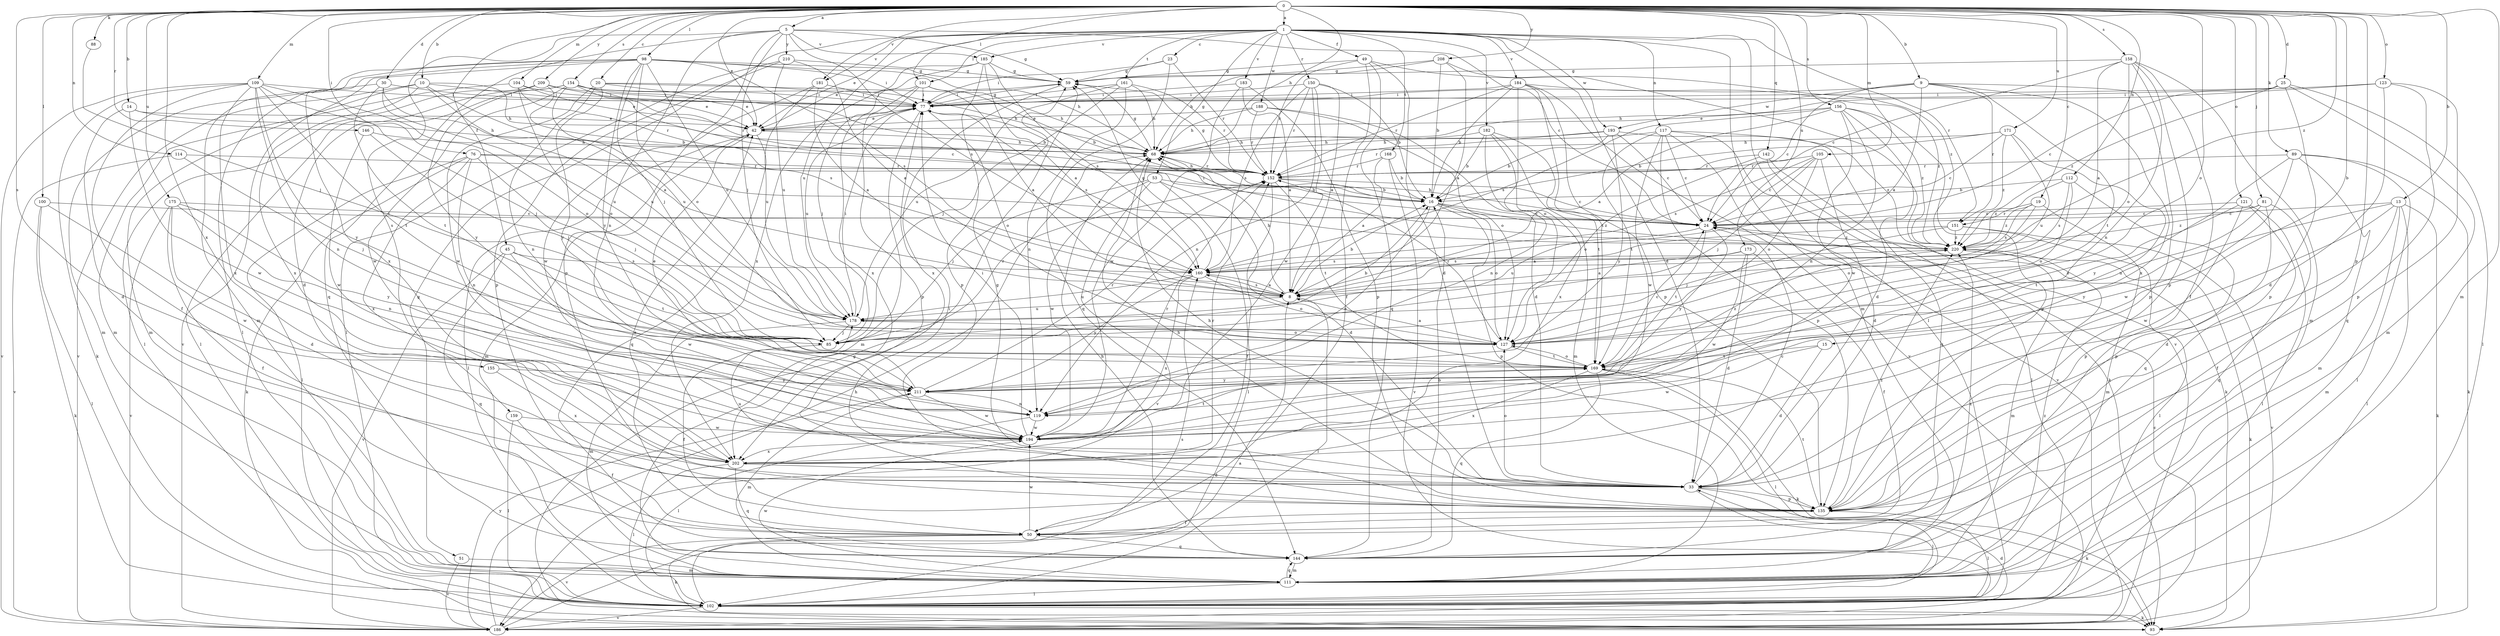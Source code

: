 strict digraph  {
0;
1;
5;
8;
9;
10;
13;
14;
15;
16;
19;
20;
23;
24;
25;
30;
33;
42;
45;
49;
50;
51;
53;
59;
68;
76;
77;
81;
85;
88;
89;
93;
98;
100;
101;
102;
104;
105;
109;
111;
112;
114;
117;
119;
121;
123;
127;
135;
142;
144;
146;
150;
151;
152;
154;
155;
156;
158;
159;
160;
161;
168;
169;
171;
173;
175;
178;
181;
182;
183;
184;
185;
186;
188;
193;
194;
202;
208;
209;
210;
211;
220;
0 -> 1  [label=a];
0 -> 5  [label=a];
0 -> 9  [label=b];
0 -> 10  [label=b];
0 -> 13  [label=b];
0 -> 14  [label=b];
0 -> 15  [label=b];
0 -> 19  [label=c];
0 -> 20  [label=c];
0 -> 25  [label=d];
0 -> 30  [label=d];
0 -> 42  [label=e];
0 -> 45  [label=f];
0 -> 68  [label=h];
0 -> 76  [label=i];
0 -> 81  [label=j];
0 -> 88  [label=k];
0 -> 89  [label=k];
0 -> 98  [label=l];
0 -> 100  [label=l];
0 -> 101  [label=l];
0 -> 104  [label=m];
0 -> 105  [label=m];
0 -> 109  [label=m];
0 -> 111  [label=m];
0 -> 112  [label=n];
0 -> 114  [label=n];
0 -> 121  [label=o];
0 -> 123  [label=o];
0 -> 127  [label=o];
0 -> 135  [label=p];
0 -> 142  [label=q];
0 -> 146  [label=r];
0 -> 154  [label=s];
0 -> 155  [label=s];
0 -> 156  [label=s];
0 -> 158  [label=s];
0 -> 171  [label=u];
0 -> 173  [label=u];
0 -> 175  [label=u];
0 -> 181  [label=v];
0 -> 202  [label=x];
0 -> 208  [label=y];
0 -> 209  [label=y];
0 -> 220  [label=z];
1 -> 23  [label=c];
1 -> 33  [label=d];
1 -> 42  [label=e];
1 -> 49  [label=f];
1 -> 51  [label=g];
1 -> 53  [label=g];
1 -> 101  [label=l];
1 -> 102  [label=l];
1 -> 111  [label=m];
1 -> 117  [label=n];
1 -> 150  [label=r];
1 -> 151  [label=r];
1 -> 161  [label=t];
1 -> 168  [label=t];
1 -> 178  [label=u];
1 -> 181  [label=v];
1 -> 182  [label=v];
1 -> 183  [label=v];
1 -> 184  [label=v];
1 -> 185  [label=v];
1 -> 188  [label=w];
1 -> 193  [label=w];
5 -> 24  [label=c];
5 -> 59  [label=g];
5 -> 85  [label=j];
5 -> 119  [label=n];
5 -> 135  [label=p];
5 -> 144  [label=q];
5 -> 159  [label=s];
5 -> 160  [label=s];
5 -> 185  [label=v];
5 -> 210  [label=y];
8 -> 16  [label=b];
8 -> 68  [label=h];
8 -> 102  [label=l];
8 -> 160  [label=s];
8 -> 178  [label=u];
9 -> 8  [label=a];
9 -> 24  [label=c];
9 -> 77  [label=i];
9 -> 135  [label=p];
9 -> 151  [label=r];
9 -> 169  [label=t];
9 -> 193  [label=w];
9 -> 202  [label=x];
10 -> 68  [label=h];
10 -> 77  [label=i];
10 -> 111  [label=m];
10 -> 160  [label=s];
10 -> 178  [label=u];
10 -> 186  [label=v];
10 -> 202  [label=x];
13 -> 24  [label=c];
13 -> 33  [label=d];
13 -> 93  [label=k];
13 -> 102  [label=l];
13 -> 111  [label=m];
13 -> 194  [label=w];
13 -> 211  [label=y];
14 -> 33  [label=d];
14 -> 42  [label=e];
14 -> 68  [label=h];
14 -> 194  [label=w];
15 -> 33  [label=d];
15 -> 169  [label=t];
15 -> 194  [label=w];
16 -> 24  [label=c];
16 -> 119  [label=n];
16 -> 127  [label=o];
16 -> 135  [label=p];
16 -> 220  [label=z];
19 -> 111  [label=m];
19 -> 127  [label=o];
19 -> 151  [label=r];
19 -> 160  [label=s];
19 -> 220  [label=z];
20 -> 16  [label=b];
20 -> 68  [label=h];
20 -> 77  [label=i];
20 -> 119  [label=n];
20 -> 194  [label=w];
20 -> 211  [label=y];
23 -> 59  [label=g];
23 -> 77  [label=i];
23 -> 144  [label=q];
23 -> 152  [label=r];
24 -> 68  [label=h];
24 -> 169  [label=t];
24 -> 178  [label=u];
24 -> 211  [label=y];
24 -> 220  [label=z];
25 -> 24  [label=c];
25 -> 77  [label=i];
25 -> 102  [label=l];
25 -> 111  [label=m];
25 -> 135  [label=p];
25 -> 220  [label=z];
30 -> 8  [label=a];
30 -> 77  [label=i];
30 -> 111  [label=m];
30 -> 169  [label=t];
30 -> 178  [label=u];
33 -> 24  [label=c];
33 -> 59  [label=g];
33 -> 68  [label=h];
33 -> 93  [label=k];
33 -> 102  [label=l];
33 -> 127  [label=o];
33 -> 135  [label=p];
33 -> 178  [label=u];
42 -> 68  [label=h];
42 -> 77  [label=i];
42 -> 102  [label=l];
42 -> 111  [label=m];
42 -> 144  [label=q];
45 -> 144  [label=q];
45 -> 160  [label=s];
45 -> 169  [label=t];
45 -> 186  [label=v];
45 -> 194  [label=w];
49 -> 33  [label=d];
49 -> 50  [label=f];
49 -> 59  [label=g];
49 -> 144  [label=q];
49 -> 152  [label=r];
49 -> 220  [label=z];
50 -> 42  [label=e];
50 -> 93  [label=k];
50 -> 144  [label=q];
50 -> 186  [label=v];
50 -> 194  [label=w];
51 -> 111  [label=m];
51 -> 186  [label=v];
53 -> 16  [label=b];
53 -> 33  [label=d];
53 -> 85  [label=j];
53 -> 102  [label=l];
53 -> 186  [label=v];
53 -> 194  [label=w];
59 -> 77  [label=i];
59 -> 202  [label=x];
68 -> 59  [label=g];
68 -> 152  [label=r];
76 -> 85  [label=j];
76 -> 93  [label=k];
76 -> 102  [label=l];
76 -> 119  [label=n];
76 -> 152  [label=r];
76 -> 202  [label=x];
76 -> 220  [label=z];
77 -> 42  [label=e];
77 -> 59  [label=g];
77 -> 111  [label=m];
77 -> 127  [label=o];
77 -> 160  [label=s];
77 -> 178  [label=u];
81 -> 24  [label=c];
81 -> 50  [label=f];
81 -> 135  [label=p];
81 -> 169  [label=t];
81 -> 220  [label=z];
85 -> 16  [label=b];
85 -> 50  [label=f];
85 -> 152  [label=r];
88 -> 85  [label=j];
89 -> 93  [label=k];
89 -> 102  [label=l];
89 -> 111  [label=m];
89 -> 152  [label=r];
89 -> 194  [label=w];
89 -> 211  [label=y];
93 -> 59  [label=g];
98 -> 59  [label=g];
98 -> 68  [label=h];
98 -> 77  [label=i];
98 -> 85  [label=j];
98 -> 102  [label=l];
98 -> 111  [label=m];
98 -> 127  [label=o];
98 -> 160  [label=s];
98 -> 178  [label=u];
98 -> 186  [label=v];
98 -> 202  [label=x];
98 -> 211  [label=y];
100 -> 24  [label=c];
100 -> 93  [label=k];
100 -> 102  [label=l];
100 -> 194  [label=w];
101 -> 8  [label=a];
101 -> 16  [label=b];
101 -> 77  [label=i];
101 -> 85  [label=j];
101 -> 135  [label=p];
101 -> 202  [label=x];
102 -> 93  [label=k];
102 -> 160  [label=s];
102 -> 186  [label=v];
104 -> 42  [label=e];
104 -> 77  [label=i];
104 -> 111  [label=m];
104 -> 127  [label=o];
104 -> 152  [label=r];
105 -> 24  [label=c];
105 -> 33  [label=d];
105 -> 85  [label=j];
105 -> 127  [label=o];
105 -> 152  [label=r];
105 -> 160  [label=s];
109 -> 50  [label=f];
109 -> 77  [label=i];
109 -> 85  [label=j];
109 -> 93  [label=k];
109 -> 119  [label=n];
109 -> 127  [label=o];
109 -> 169  [label=t];
109 -> 186  [label=v];
109 -> 202  [label=x];
109 -> 211  [label=y];
111 -> 102  [label=l];
111 -> 144  [label=q];
111 -> 194  [label=w];
111 -> 220  [label=z];
112 -> 16  [label=b];
112 -> 127  [label=o];
112 -> 144  [label=q];
112 -> 160  [label=s];
112 -> 220  [label=z];
114 -> 85  [label=j];
114 -> 152  [label=r];
114 -> 186  [label=v];
117 -> 24  [label=c];
117 -> 68  [label=h];
117 -> 93  [label=k];
117 -> 135  [label=p];
117 -> 169  [label=t];
117 -> 186  [label=v];
117 -> 194  [label=w];
117 -> 220  [label=z];
119 -> 102  [label=l];
119 -> 194  [label=w];
121 -> 24  [label=c];
121 -> 102  [label=l];
121 -> 127  [label=o];
121 -> 135  [label=p];
121 -> 144  [label=q];
123 -> 33  [label=d];
123 -> 68  [label=h];
123 -> 77  [label=i];
123 -> 135  [label=p];
123 -> 144  [label=q];
127 -> 8  [label=a];
127 -> 152  [label=r];
127 -> 169  [label=t];
135 -> 50  [label=f];
135 -> 68  [label=h];
135 -> 77  [label=i];
135 -> 102  [label=l];
135 -> 169  [label=t];
135 -> 220  [label=z];
142 -> 93  [label=k];
142 -> 102  [label=l];
142 -> 127  [label=o];
142 -> 152  [label=r];
144 -> 16  [label=b];
144 -> 68  [label=h];
144 -> 111  [label=m];
144 -> 220  [label=z];
146 -> 68  [label=h];
146 -> 85  [label=j];
146 -> 194  [label=w];
150 -> 8  [label=a];
150 -> 16  [label=b];
150 -> 77  [label=i];
150 -> 119  [label=n];
150 -> 152  [label=r];
150 -> 160  [label=s];
150 -> 194  [label=w];
151 -> 8  [label=a];
151 -> 85  [label=j];
151 -> 102  [label=l];
151 -> 186  [label=v];
151 -> 220  [label=z];
152 -> 16  [label=b];
152 -> 24  [label=c];
152 -> 50  [label=f];
152 -> 59  [label=g];
152 -> 68  [label=h];
152 -> 169  [label=t];
154 -> 24  [label=c];
154 -> 33  [label=d];
154 -> 42  [label=e];
154 -> 68  [label=h];
154 -> 77  [label=i];
154 -> 102  [label=l];
154 -> 152  [label=r];
154 -> 178  [label=u];
154 -> 194  [label=w];
155 -> 202  [label=x];
155 -> 211  [label=y];
156 -> 8  [label=a];
156 -> 33  [label=d];
156 -> 42  [label=e];
156 -> 119  [label=n];
156 -> 135  [label=p];
156 -> 160  [label=s];
156 -> 194  [label=w];
156 -> 220  [label=z];
158 -> 8  [label=a];
158 -> 24  [label=c];
158 -> 50  [label=f];
158 -> 59  [label=g];
158 -> 111  [label=m];
158 -> 119  [label=n];
158 -> 127  [label=o];
158 -> 135  [label=p];
159 -> 50  [label=f];
159 -> 102  [label=l];
159 -> 194  [label=w];
160 -> 8  [label=a];
160 -> 59  [label=g];
160 -> 127  [label=o];
160 -> 178  [label=u];
160 -> 202  [label=x];
160 -> 211  [label=y];
161 -> 68  [label=h];
161 -> 77  [label=i];
161 -> 85  [label=j];
161 -> 119  [label=n];
161 -> 152  [label=r];
161 -> 178  [label=u];
168 -> 8  [label=a];
168 -> 16  [label=b];
168 -> 152  [label=r];
168 -> 186  [label=v];
169 -> 24  [label=c];
169 -> 93  [label=k];
169 -> 102  [label=l];
169 -> 127  [label=o];
169 -> 144  [label=q];
169 -> 202  [label=x];
169 -> 211  [label=y];
169 -> 220  [label=z];
171 -> 16  [label=b];
171 -> 24  [label=c];
171 -> 68  [label=h];
171 -> 119  [label=n];
171 -> 178  [label=u];
171 -> 220  [label=z];
173 -> 8  [label=a];
173 -> 33  [label=d];
173 -> 50  [label=f];
173 -> 160  [label=s];
173 -> 194  [label=w];
175 -> 24  [label=c];
175 -> 33  [label=d];
175 -> 50  [label=f];
175 -> 119  [label=n];
175 -> 186  [label=v];
175 -> 211  [label=y];
178 -> 77  [label=i];
178 -> 85  [label=j];
178 -> 111  [label=m];
178 -> 127  [label=o];
181 -> 8  [label=a];
181 -> 77  [label=i];
181 -> 178  [label=u];
181 -> 194  [label=w];
182 -> 16  [label=b];
182 -> 68  [label=h];
182 -> 111  [label=m];
182 -> 119  [label=n];
182 -> 169  [label=t];
182 -> 202  [label=x];
183 -> 8  [label=a];
183 -> 77  [label=i];
183 -> 135  [label=p];
183 -> 194  [label=w];
184 -> 16  [label=b];
184 -> 77  [label=i];
184 -> 127  [label=o];
184 -> 135  [label=p];
184 -> 152  [label=r];
184 -> 169  [label=t];
184 -> 186  [label=v];
184 -> 220  [label=z];
185 -> 8  [label=a];
185 -> 42  [label=e];
185 -> 59  [label=g];
185 -> 135  [label=p];
185 -> 160  [label=s];
185 -> 202  [label=x];
186 -> 8  [label=a];
186 -> 24  [label=c];
186 -> 33  [label=d];
186 -> 68  [label=h];
186 -> 211  [label=y];
188 -> 33  [label=d];
188 -> 42  [label=e];
188 -> 68  [label=h];
188 -> 127  [label=o];
188 -> 152  [label=r];
193 -> 16  [label=b];
193 -> 24  [label=c];
193 -> 68  [label=h];
193 -> 144  [label=q];
193 -> 152  [label=r];
193 -> 211  [label=y];
194 -> 77  [label=i];
194 -> 152  [label=r];
194 -> 169  [label=t];
194 -> 202  [label=x];
202 -> 33  [label=d];
202 -> 102  [label=l];
202 -> 144  [label=q];
202 -> 152  [label=r];
208 -> 8  [label=a];
208 -> 16  [label=b];
208 -> 59  [label=g];
208 -> 68  [label=h];
208 -> 186  [label=v];
209 -> 16  [label=b];
209 -> 42  [label=e];
209 -> 77  [label=i];
209 -> 102  [label=l];
209 -> 211  [label=y];
210 -> 8  [label=a];
210 -> 59  [label=g];
210 -> 102  [label=l];
210 -> 135  [label=p];
210 -> 178  [label=u];
211 -> 42  [label=e];
211 -> 111  [label=m];
211 -> 119  [label=n];
211 -> 152  [label=r];
211 -> 194  [label=w];
220 -> 77  [label=i];
220 -> 93  [label=k];
220 -> 111  [label=m];
220 -> 160  [label=s];
}
